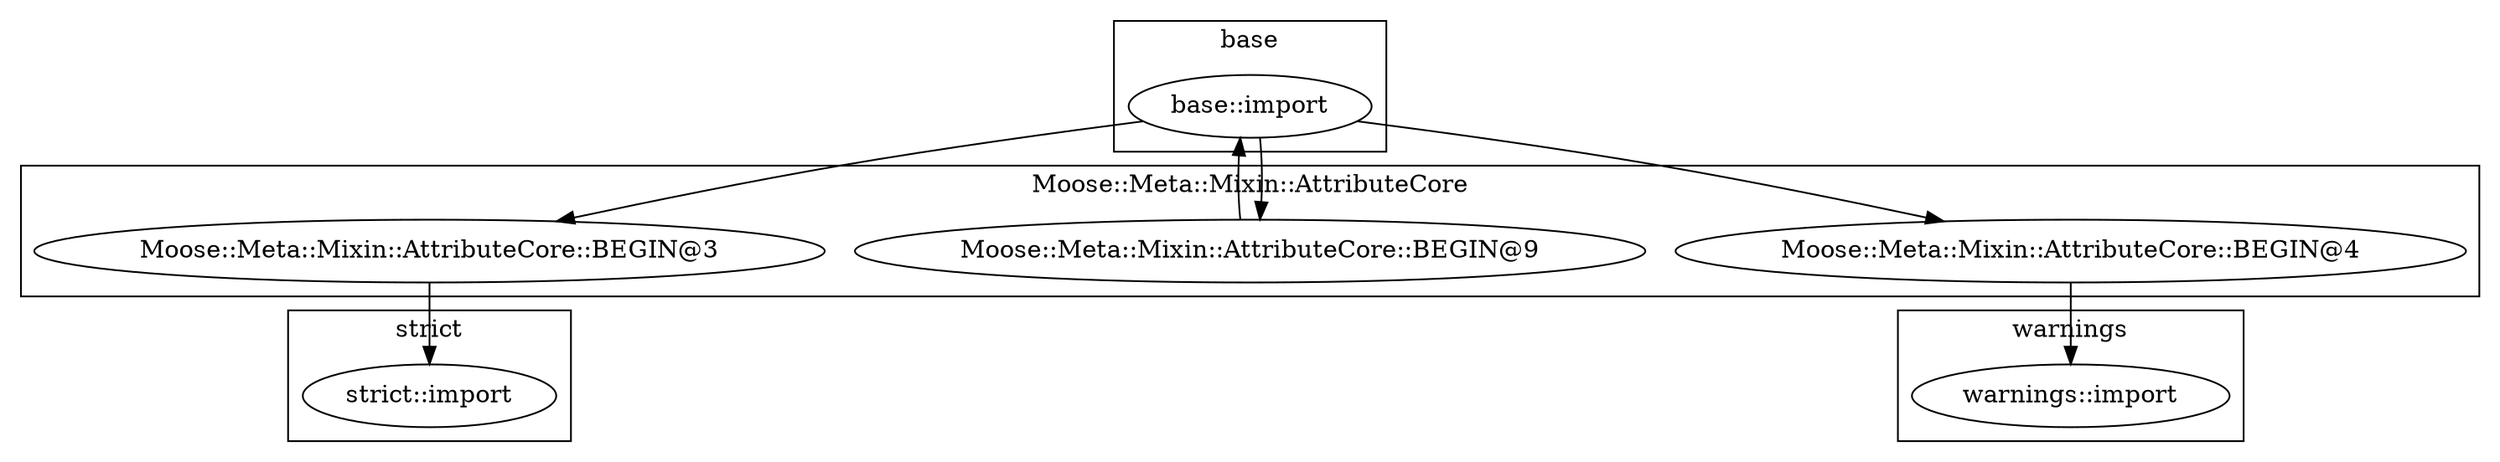 digraph {
graph [overlap=false]
subgraph cluster_warnings {
	label="warnings";
	"warnings::import";
}
subgraph cluster_base {
	label="base";
	"base::import";
}
subgraph cluster_strict {
	label="strict";
	"strict::import";
}
subgraph cluster_Moose_Meta_Mixin_AttributeCore {
	label="Moose::Meta::Mixin::AttributeCore";
	"Moose::Meta::Mixin::AttributeCore::BEGIN@3";
	"Moose::Meta::Mixin::AttributeCore::BEGIN@9";
	"Moose::Meta::Mixin::AttributeCore::BEGIN@4";
}
"base::import" -> "Moose::Meta::Mixin::AttributeCore::BEGIN@4";
"base::import" -> "Moose::Meta::Mixin::AttributeCore::BEGIN@9";
"Moose::Meta::Mixin::AttributeCore::BEGIN@9" -> "base::import";
"Moose::Meta::Mixin::AttributeCore::BEGIN@4" -> "warnings::import";
"base::import" -> "Moose::Meta::Mixin::AttributeCore::BEGIN@3";
"Moose::Meta::Mixin::AttributeCore::BEGIN@3" -> "strict::import";
}
